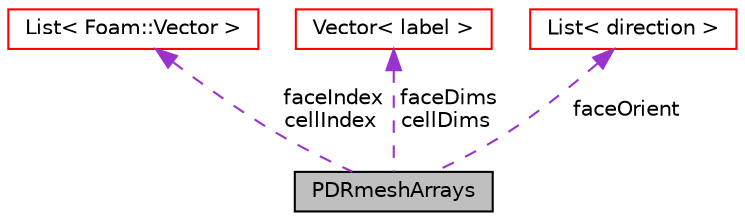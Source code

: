 digraph "PDRmeshArrays"
{
  bgcolor="transparent";
  edge [fontname="Helvetica",fontsize="10",labelfontname="Helvetica",labelfontsize="10"];
  node [fontname="Helvetica",fontsize="10",shape=record];
  Node1 [label="PDRmeshArrays",height=0.2,width=0.4,color="black", fillcolor="grey75", style="filled" fontcolor="black"];
  Node2 -> Node1 [dir="back",color="darkorchid3",fontsize="10",style="dashed",label=" faceIndex\ncellIndex" ,fontname="Helvetica"];
  Node2 [label="List\< Foam::Vector \>",height=0.2,width=0.4,color="red",URL="$classFoam_1_1List.html"];
  Node3 -> Node1 [dir="back",color="darkorchid3",fontsize="10",style="dashed",label=" faceDims\ncellDims" ,fontname="Helvetica"];
  Node3 [label="Vector\< label \>",height=0.2,width=0.4,color="red",URL="$classFoam_1_1Vector.html"];
  Node4 -> Node1 [dir="back",color="darkorchid3",fontsize="10",style="dashed",label=" faceOrient" ,fontname="Helvetica"];
  Node4 [label="List\< direction \>",height=0.2,width=0.4,color="red",URL="$classFoam_1_1List.html"];
}
